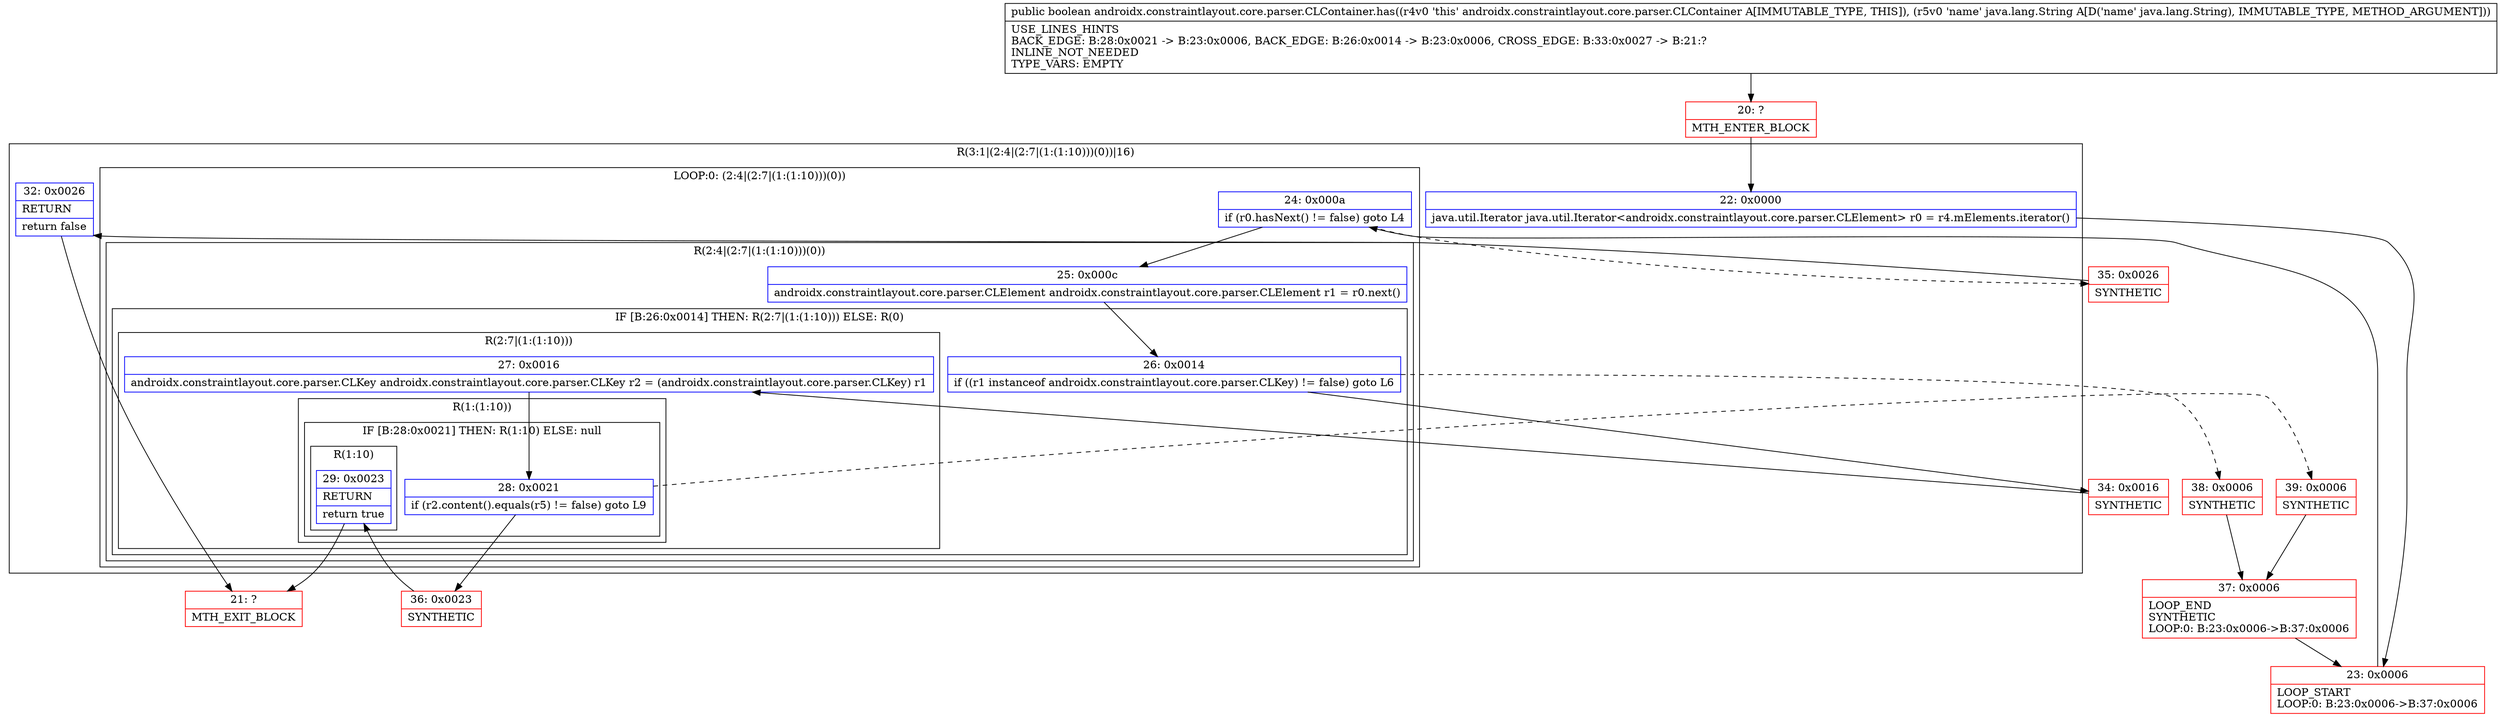 digraph "CFG forandroidx.constraintlayout.core.parser.CLContainer.has(Ljava\/lang\/String;)Z" {
subgraph cluster_Region_636456096 {
label = "R(3:1|(2:4|(2:7|(1:(1:10)))(0))|16)";
node [shape=record,color=blue];
Node_22 [shape=record,label="{22\:\ 0x0000|java.util.Iterator java.util.Iterator\<androidx.constraintlayout.core.parser.CLElement\> r0 = r4.mElements.iterator()\l}"];
subgraph cluster_LoopRegion_990870360 {
label = "LOOP:0: (2:4|(2:7|(1:(1:10)))(0))";
node [shape=record,color=blue];
Node_24 [shape=record,label="{24\:\ 0x000a|if (r0.hasNext() != false) goto L4\l}"];
subgraph cluster_Region_2074663141 {
label = "R(2:4|(2:7|(1:(1:10)))(0))";
node [shape=record,color=blue];
Node_25 [shape=record,label="{25\:\ 0x000c|androidx.constraintlayout.core.parser.CLElement androidx.constraintlayout.core.parser.CLElement r1 = r0.next()\l}"];
subgraph cluster_IfRegion_900732438 {
label = "IF [B:26:0x0014] THEN: R(2:7|(1:(1:10))) ELSE: R(0)";
node [shape=record,color=blue];
Node_26 [shape=record,label="{26\:\ 0x0014|if ((r1 instanceof androidx.constraintlayout.core.parser.CLKey) != false) goto L6\l}"];
subgraph cluster_Region_1826821772 {
label = "R(2:7|(1:(1:10)))";
node [shape=record,color=blue];
Node_27 [shape=record,label="{27\:\ 0x0016|androidx.constraintlayout.core.parser.CLKey androidx.constraintlayout.core.parser.CLKey r2 = (androidx.constraintlayout.core.parser.CLKey) r1\l}"];
subgraph cluster_Region_1369727096 {
label = "R(1:(1:10))";
node [shape=record,color=blue];
subgraph cluster_IfRegion_754345459 {
label = "IF [B:28:0x0021] THEN: R(1:10) ELSE: null";
node [shape=record,color=blue];
Node_28 [shape=record,label="{28\:\ 0x0021|if (r2.content().equals(r5) != false) goto L9\l}"];
subgraph cluster_Region_1090625175 {
label = "R(1:10)";
node [shape=record,color=blue];
Node_29 [shape=record,label="{29\:\ 0x0023|RETURN\l|return true\l}"];
}
}
}
}
subgraph cluster_Region_643020620 {
label = "R(0)";
node [shape=record,color=blue];
}
}
}
}
Node_32 [shape=record,label="{32\:\ 0x0026|RETURN\l|return false\l}"];
}
Node_20 [shape=record,color=red,label="{20\:\ ?|MTH_ENTER_BLOCK\l}"];
Node_23 [shape=record,color=red,label="{23\:\ 0x0006|LOOP_START\lLOOP:0: B:23:0x0006\-\>B:37:0x0006\l}"];
Node_34 [shape=record,color=red,label="{34\:\ 0x0016|SYNTHETIC\l}"];
Node_36 [shape=record,color=red,label="{36\:\ 0x0023|SYNTHETIC\l}"];
Node_21 [shape=record,color=red,label="{21\:\ ?|MTH_EXIT_BLOCK\l}"];
Node_39 [shape=record,color=red,label="{39\:\ 0x0006|SYNTHETIC\l}"];
Node_37 [shape=record,color=red,label="{37\:\ 0x0006|LOOP_END\lSYNTHETIC\lLOOP:0: B:23:0x0006\-\>B:37:0x0006\l}"];
Node_38 [shape=record,color=red,label="{38\:\ 0x0006|SYNTHETIC\l}"];
Node_35 [shape=record,color=red,label="{35\:\ 0x0026|SYNTHETIC\l}"];
MethodNode[shape=record,label="{public boolean androidx.constraintlayout.core.parser.CLContainer.has((r4v0 'this' androidx.constraintlayout.core.parser.CLContainer A[IMMUTABLE_TYPE, THIS]), (r5v0 'name' java.lang.String A[D('name' java.lang.String), IMMUTABLE_TYPE, METHOD_ARGUMENT]))  | USE_LINES_HINTS\lBACK_EDGE: B:28:0x0021 \-\> B:23:0x0006, BACK_EDGE: B:26:0x0014 \-\> B:23:0x0006, CROSS_EDGE: B:33:0x0027 \-\> B:21:?\lINLINE_NOT_NEEDED\lTYPE_VARS: EMPTY\l}"];
MethodNode -> Node_20;Node_22 -> Node_23;
Node_24 -> Node_25;
Node_24 -> Node_35[style=dashed];
Node_25 -> Node_26;
Node_26 -> Node_34;
Node_26 -> Node_38[style=dashed];
Node_27 -> Node_28;
Node_28 -> Node_36;
Node_28 -> Node_39[style=dashed];
Node_29 -> Node_21;
Node_32 -> Node_21;
Node_20 -> Node_22;
Node_23 -> Node_24;
Node_34 -> Node_27;
Node_36 -> Node_29;
Node_39 -> Node_37;
Node_37 -> Node_23;
Node_38 -> Node_37;
Node_35 -> Node_32;
}

